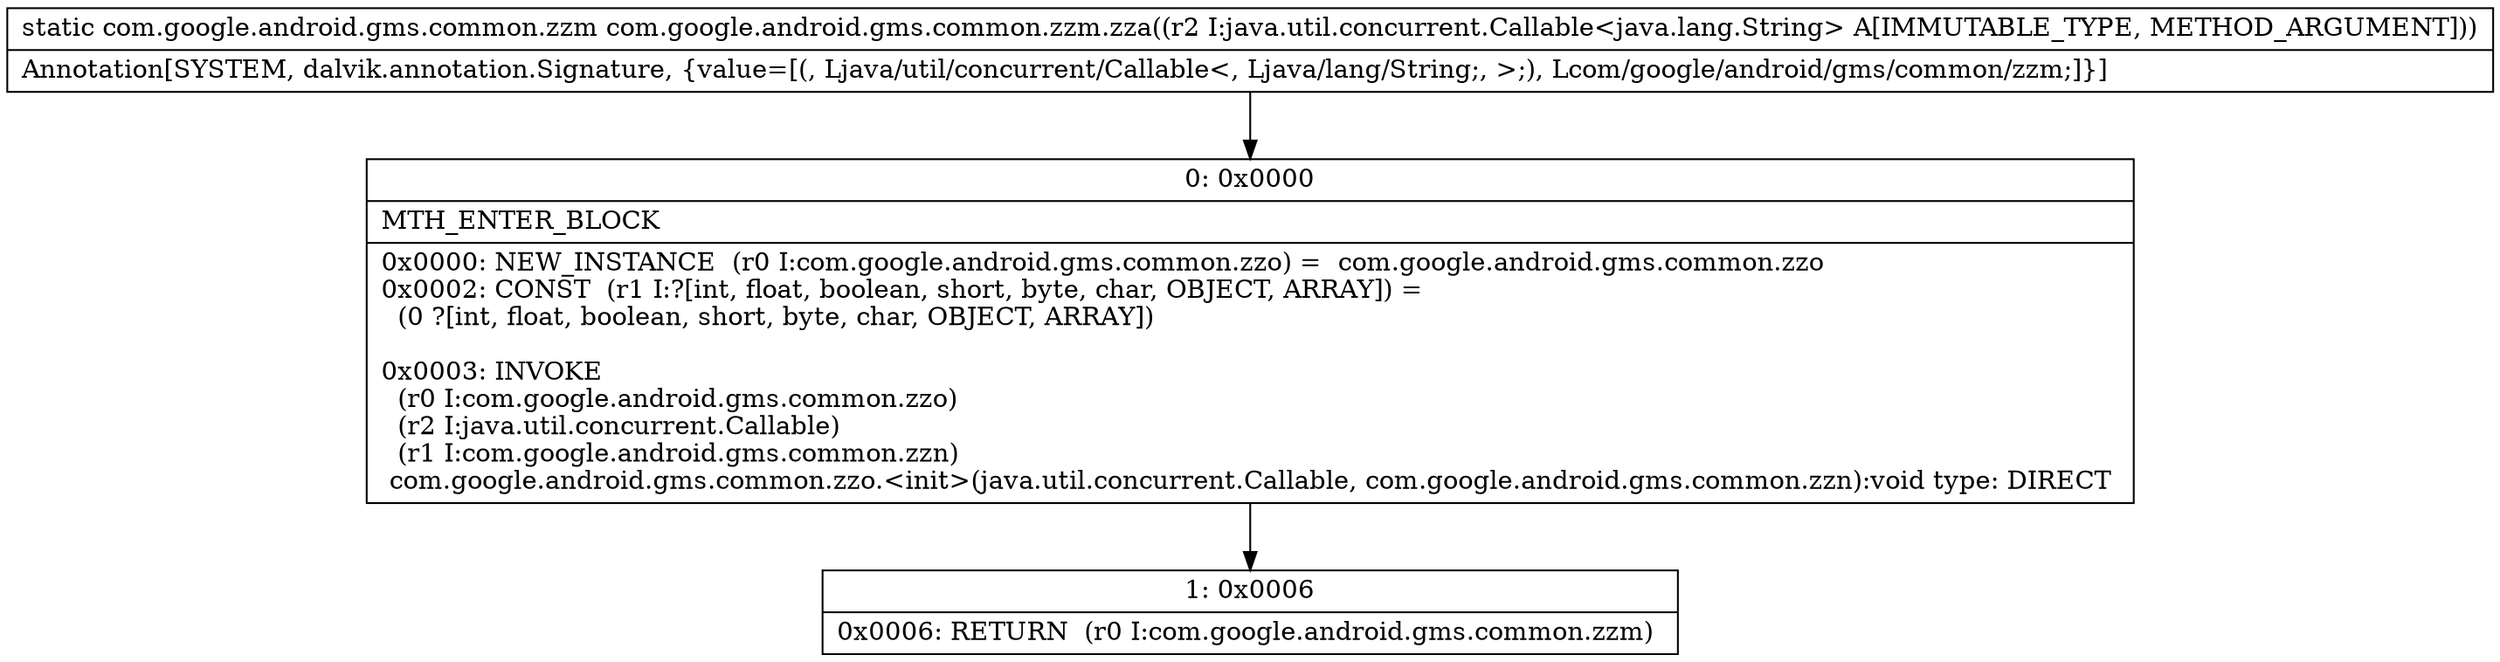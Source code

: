 digraph "CFG forcom.google.android.gms.common.zzm.zza(Ljava\/util\/concurrent\/Callable;)Lcom\/google\/android\/gms\/common\/zzm;" {
Node_0 [shape=record,label="{0\:\ 0x0000|MTH_ENTER_BLOCK\l|0x0000: NEW_INSTANCE  (r0 I:com.google.android.gms.common.zzo) =  com.google.android.gms.common.zzo \l0x0002: CONST  (r1 I:?[int, float, boolean, short, byte, char, OBJECT, ARRAY]) = \l  (0 ?[int, float, boolean, short, byte, char, OBJECT, ARRAY])\l \l0x0003: INVOKE  \l  (r0 I:com.google.android.gms.common.zzo)\l  (r2 I:java.util.concurrent.Callable)\l  (r1 I:com.google.android.gms.common.zzn)\l com.google.android.gms.common.zzo.\<init\>(java.util.concurrent.Callable, com.google.android.gms.common.zzn):void type: DIRECT \l}"];
Node_1 [shape=record,label="{1\:\ 0x0006|0x0006: RETURN  (r0 I:com.google.android.gms.common.zzm) \l}"];
MethodNode[shape=record,label="{static com.google.android.gms.common.zzm com.google.android.gms.common.zzm.zza((r2 I:java.util.concurrent.Callable\<java.lang.String\> A[IMMUTABLE_TYPE, METHOD_ARGUMENT]))  | Annotation[SYSTEM, dalvik.annotation.Signature, \{value=[(, Ljava\/util\/concurrent\/Callable\<, Ljava\/lang\/String;, \>;), Lcom\/google\/android\/gms\/common\/zzm;]\}]\l}"];
MethodNode -> Node_0;
Node_0 -> Node_1;
}

